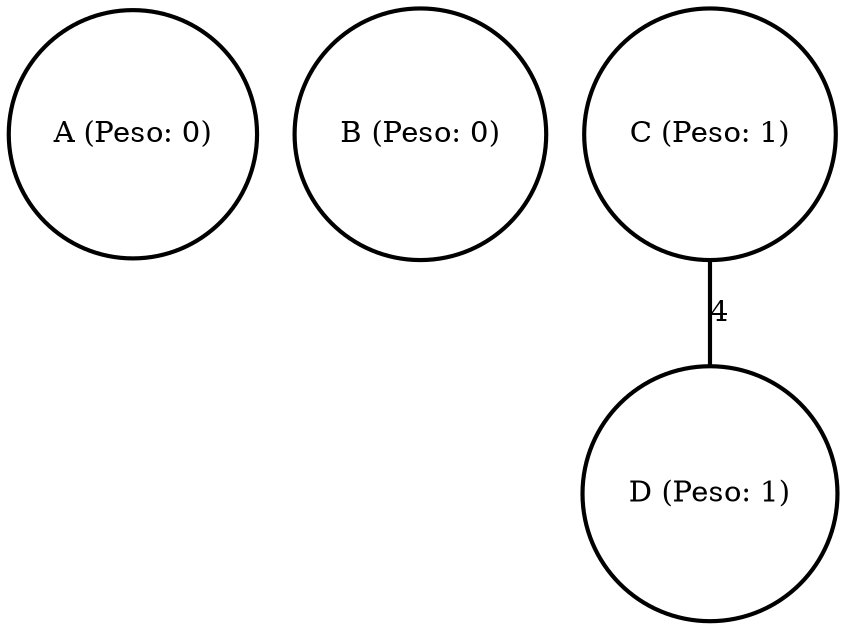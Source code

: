 graph G {
    0 [label="A (Peso: 0)", penwidth=2, shape="circle"];
    1 [label="B (Peso: 0)", penwidth=2, shape="circle"];
    2 [label="C (Peso: 1)", penwidth=2, shape="circle"];
    3 [label="D (Peso: 1)", penwidth=2, shape="circle"];
    2 -- 3 [penwidth=2, color=black, label="4"];
}